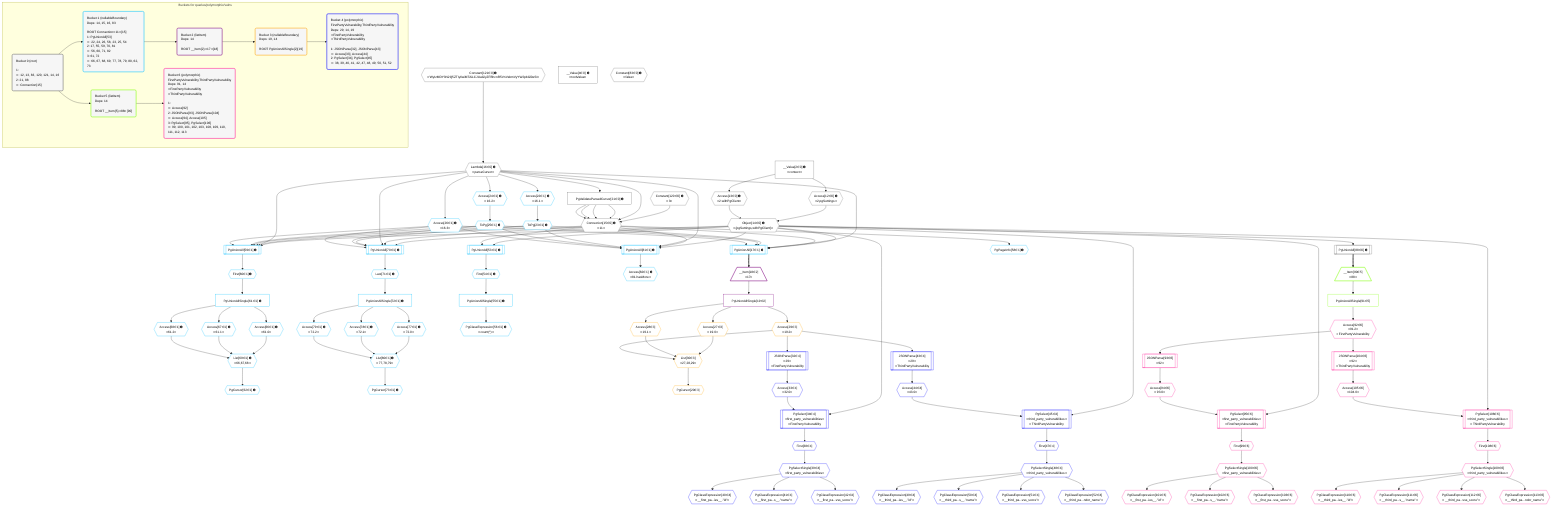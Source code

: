 %%{init: {'themeVariables': { 'fontSize': '12px'}}}%%
graph TD
    classDef path fill:#eee,stroke:#000,color:#000
    classDef plan fill:#fff,stroke-width:1px,color:#000
    classDef itemplan fill:#fff,stroke-width:2px,color:#000
    classDef unbatchedplan fill:#dff,stroke-width:1px,color:#000
    classDef sideeffectplan fill:#fcc,stroke-width:2px,color:#000
    classDef bucket fill:#f6f6f6,color:#000,stroke-width:2px,text-align:left


    %% plan dependencies
    Connection15{{"Connection[15∈0] ➊<br />ᐸ11ᐳ"}}:::plan
    Constant120{{"Constant[120∈0] ➊<br />ᐸ3ᐳ"}}:::plan
    Lambda16{{"Lambda[16∈0] ➊<br />ᐸparseCursorᐳ"}}:::plan
    PgValidateParsedCursor21["PgValidateParsedCursor[21∈0] ➊"]:::plan
    Constant120 & Lambda16 & PgValidateParsedCursor21 & PgValidateParsedCursor21 & PgValidateParsedCursor21 & PgValidateParsedCursor21 --> Connection15
    Object14{{"Object[14∈0] ➊<br />ᐸ{pgSettings,withPgClient}ᐳ"}}:::plan
    Access12{{"Access[12∈0] ➊<br />ᐸ2.pgSettingsᐳ"}}:::plan
    Access13{{"Access[13∈0] ➊<br />ᐸ2.withPgClientᐳ"}}:::plan
    Access12 & Access13 --> Object14
    __Value2["__Value[2∈0] ➊<br />ᐸcontextᐳ"]:::plan
    __Value2 --> Access12
    __Value2 --> Access13
    Constant121{{"Constant[121∈0] ➊<br />ᐸ'WyIzMDY3N2Q5ZTIyIiwiMTAiLCJUaGlyZFBhcnR5VnVsbmVyYWJpbGl0eSIᐳ"}}:::plan
    Constant121 --> Lambda16
    Lambda16 --> PgValidateParsedCursor21
    PgUnionAll88[["PgUnionAll[88∈0] ➊"]]:::plan
    Object14 --> PgUnionAll88
    __Value4["__Value[4∈0] ➊<br />ᐸrootValueᐳ"]:::plan
    Constant83{{"Constant[83∈0] ➊<br />ᐸfalseᐳ"}}:::plan
    PgUnionAll17[["PgUnionAll[17∈1] ➊"]]:::plan
    ToPg23{{"ToPg[23∈1] ➊"}}:::plan
    ToPg25{{"ToPg[25∈1] ➊"}}:::plan
    Access26{{"Access[26∈1] ➊<br />ᐸ16.3ᐳ"}}:::plan
    Object14 & Connection15 & Lambda16 & ToPg23 & ToPg25 & Access26 --> PgUnionAll17
    PgUnionAll59[["PgUnionAll[59∈1] ➊"]]:::plan
    Object14 & Connection15 & Lambda16 & ToPg23 & ToPg25 & Access26 --> PgUnionAll59
    PgUnionAll70[["PgUnionAll[70∈1] ➊"]]:::plan
    Object14 & Connection15 & Lambda16 & ToPg23 & ToPg25 & Access26 --> PgUnionAll70
    PgUnionAll81[["PgUnionAll[81∈1] ➊"]]:::plan
    Object14 & Connection15 & Lambda16 & ToPg23 & ToPg25 & Access26 --> PgUnionAll81
    List69{{"List[69∈1] ➊<br />ᐸ66,67,68ᐳ"}}:::plan
    Access66{{"Access[66∈1] ➊<br />ᐸ61.0ᐳ"}}:::plan
    Access67{{"Access[67∈1] ➊<br />ᐸ61.1ᐳ"}}:::plan
    Access68{{"Access[68∈1] ➊<br />ᐸ61.2ᐳ"}}:::plan
    Access66 & Access67 & Access68 --> List69
    List80{{"List[80∈1] ➊<br />ᐸ77,78,79ᐳ"}}:::plan
    Access77{{"Access[77∈1] ➊<br />ᐸ72.0ᐳ"}}:::plan
    Access78{{"Access[78∈1] ➊<br />ᐸ72.1ᐳ"}}:::plan
    Access79{{"Access[79∈1] ➊<br />ᐸ72.2ᐳ"}}:::plan
    Access77 & Access78 & Access79 --> List80
    PgUnionAll53[["PgUnionAll[53∈1] ➊"]]:::plan
    Object14 & Connection15 --> PgUnionAll53
    Access22{{"Access[22∈1] ➊<br />ᐸ16.1ᐳ"}}:::plan
    Lambda16 --> Access22
    Access22 --> ToPg23
    Access24{{"Access[24∈1] ➊<br />ᐸ16.2ᐳ"}}:::plan
    Lambda16 --> Access24
    Access24 --> ToPg25
    Lambda16 --> Access26
    First54{{"First[54∈1] ➊"}}:::plan
    PgUnionAll53 --> First54
    PgUnionAllSingle55["PgUnionAllSingle[55∈1] ➊"]:::plan
    First54 --> PgUnionAllSingle55
    PgClassExpression56{{"PgClassExpression[56∈1] ➊<br />ᐸcount(*)ᐳ"}}:::plan
    PgUnionAllSingle55 --> PgClassExpression56
    PgPageInfo58{{"PgPageInfo[58∈1] ➊"}}:::plan
    Connection15 --> PgPageInfo58
    First60{{"First[60∈1] ➊"}}:::plan
    PgUnionAll59 --> First60
    PgUnionAllSingle61["PgUnionAllSingle[61∈1] ➊"]:::plan
    First60 --> PgUnionAllSingle61
    PgCursor62{{"PgCursor[62∈1] ➊"}}:::plan
    List69 --> PgCursor62
    PgUnionAllSingle61 --> Access66
    PgUnionAllSingle61 --> Access67
    PgUnionAllSingle61 --> Access68
    Last71{{"Last[71∈1] ➊"}}:::plan
    PgUnionAll70 --> Last71
    PgUnionAllSingle72["PgUnionAllSingle[72∈1] ➊"]:::plan
    Last71 --> PgUnionAllSingle72
    PgCursor73{{"PgCursor[73∈1] ➊"}}:::plan
    List80 --> PgCursor73
    PgUnionAllSingle72 --> Access77
    PgUnionAllSingle72 --> Access78
    PgUnionAllSingle72 --> Access79
    Access82{{"Access[82∈1] ➊<br />ᐸ81.hasMoreᐳ"}}:::plan
    PgUnionAll81 --> Access82
    __Item18[/"__Item[18∈2]<br />ᐸ17ᐳ"\]:::itemplan
    PgUnionAll17 ==> __Item18
    PgUnionAllSingle19["PgUnionAllSingle[19∈2]"]:::plan
    __Item18 --> PgUnionAllSingle19
    List30{{"List[30∈3]<br />ᐸ27,28,29ᐳ"}}:::plan
    Access27{{"Access[27∈3]<br />ᐸ19.0ᐳ"}}:::plan
    Access28{{"Access[28∈3]<br />ᐸ19.1ᐳ"}}:::plan
    Access29{{"Access[29∈3]<br />ᐸ19.2ᐳ"}}:::plan
    Access27 & Access28 & Access29 --> List30
    PgCursor20{{"PgCursor[20∈3]"}}:::plan
    List30 --> PgCursor20
    PgUnionAllSingle19 --> Access27
    PgUnionAllSingle19 --> Access28
    PgUnionAllSingle19 --> Access29
    PgSelect34[["PgSelect[34∈4]<br />ᐸfirst_party_vulnerabilitiesᐳ<br />ᐳFirstPartyVulnerability"]]:::plan
    Access33{{"Access[33∈4]<br />ᐸ32.0ᐳ"}}:::plan
    Object14 & Access33 --> PgSelect34
    PgSelect45[["PgSelect[45∈4]<br />ᐸthird_party_vulnerabilitiesᐳ<br />ᐳThirdPartyVulnerability"]]:::plan
    Access44{{"Access[44∈4]<br />ᐸ43.0ᐳ"}}:::plan
    Object14 & Access44 --> PgSelect45
    JSONParse32[["JSONParse[32∈4]<br />ᐸ29ᐳ<br />ᐳFirstPartyVulnerability"]]:::plan
    Access29 --> JSONParse32
    JSONParse32 --> Access33
    First38{{"First[38∈4]"}}:::plan
    PgSelect34 --> First38
    PgSelectSingle39{{"PgSelectSingle[39∈4]<br />ᐸfirst_party_vulnerabilitiesᐳ"}}:::plan
    First38 --> PgSelectSingle39
    PgClassExpression40{{"PgClassExpression[40∈4]<br />ᐸ__first_pa...ies__.”id”ᐳ"}}:::plan
    PgSelectSingle39 --> PgClassExpression40
    PgClassExpression41{{"PgClassExpression[41∈4]<br />ᐸ__first_pa...s__.”name”ᐳ"}}:::plan
    PgSelectSingle39 --> PgClassExpression41
    PgClassExpression42{{"PgClassExpression[42∈4]<br />ᐸ__first_pa...vss_score”ᐳ"}}:::plan
    PgSelectSingle39 --> PgClassExpression42
    JSONParse43[["JSONParse[43∈4]<br />ᐸ29ᐳ<br />ᐳThirdPartyVulnerability"]]:::plan
    Access29 --> JSONParse43
    JSONParse43 --> Access44
    First47{{"First[47∈4]"}}:::plan
    PgSelect45 --> First47
    PgSelectSingle48{{"PgSelectSingle[48∈4]<br />ᐸthird_party_vulnerabilitiesᐳ"}}:::plan
    First47 --> PgSelectSingle48
    PgClassExpression49{{"PgClassExpression[49∈4]<br />ᐸ__third_pa...ies__.”id”ᐳ"}}:::plan
    PgSelectSingle48 --> PgClassExpression49
    PgClassExpression50{{"PgClassExpression[50∈4]<br />ᐸ__third_pa...s__.”name”ᐳ"}}:::plan
    PgSelectSingle48 --> PgClassExpression50
    PgClassExpression51{{"PgClassExpression[51∈4]<br />ᐸ__third_pa...vss_score”ᐳ"}}:::plan
    PgSelectSingle48 --> PgClassExpression51
    PgClassExpression52{{"PgClassExpression[52∈4]<br />ᐸ__third_pa...ndor_name”ᐳ"}}:::plan
    PgSelectSingle48 --> PgClassExpression52
    __Item90[/"__Item[90∈5]<br />ᐸ88ᐳ"\]:::itemplan
    PgUnionAll88 ==> __Item90
    PgUnionAllSingle91["PgUnionAllSingle[91∈5]"]:::plan
    __Item90 --> PgUnionAllSingle91
    PgSelect95[["PgSelect[95∈6]<br />ᐸfirst_party_vulnerabilitiesᐳ<br />ᐳFirstPartyVulnerability"]]:::plan
    Access94{{"Access[94∈6]<br />ᐸ93.0ᐳ"}}:::plan
    Object14 & Access94 --> PgSelect95
    PgSelect106[["PgSelect[106∈6]<br />ᐸthird_party_vulnerabilitiesᐳ<br />ᐳThirdPartyVulnerability"]]:::plan
    Access105{{"Access[105∈6]<br />ᐸ104.0ᐳ"}}:::plan
    Object14 & Access105 --> PgSelect106
    Access92{{"Access[92∈6]<br />ᐸ91.2ᐳ<br />ᐳFirstPartyVulnerability"}}:::plan
    PgUnionAllSingle91 --> Access92
    JSONParse93[["JSONParse[93∈6]<br />ᐸ92ᐳ"]]:::plan
    Access92 --> JSONParse93
    JSONParse93 --> Access94
    First99{{"First[99∈6]"}}:::plan
    PgSelect95 --> First99
    PgSelectSingle100{{"PgSelectSingle[100∈6]<br />ᐸfirst_party_vulnerabilitiesᐳ"}}:::plan
    First99 --> PgSelectSingle100
    PgClassExpression101{{"PgClassExpression[101∈6]<br />ᐸ__first_pa...ies__.”id”ᐳ"}}:::plan
    PgSelectSingle100 --> PgClassExpression101
    PgClassExpression102{{"PgClassExpression[102∈6]<br />ᐸ__first_pa...s__.”name”ᐳ"}}:::plan
    PgSelectSingle100 --> PgClassExpression102
    PgClassExpression103{{"PgClassExpression[103∈6]<br />ᐸ__first_pa...vss_score”ᐳ"}}:::plan
    PgSelectSingle100 --> PgClassExpression103
    JSONParse104[["JSONParse[104∈6]<br />ᐸ92ᐳ<br />ᐳThirdPartyVulnerability"]]:::plan
    Access92 --> JSONParse104
    JSONParse104 --> Access105
    First108{{"First[108∈6]"}}:::plan
    PgSelect106 --> First108
    PgSelectSingle109{{"PgSelectSingle[109∈6]<br />ᐸthird_party_vulnerabilitiesᐳ"}}:::plan
    First108 --> PgSelectSingle109
    PgClassExpression110{{"PgClassExpression[110∈6]<br />ᐸ__third_pa...ies__.”id”ᐳ"}}:::plan
    PgSelectSingle109 --> PgClassExpression110
    PgClassExpression111{{"PgClassExpression[111∈6]<br />ᐸ__third_pa...s__.”name”ᐳ"}}:::plan
    PgSelectSingle109 --> PgClassExpression111
    PgClassExpression112{{"PgClassExpression[112∈6]<br />ᐸ__third_pa...vss_score”ᐳ"}}:::plan
    PgSelectSingle109 --> PgClassExpression112
    PgClassExpression113{{"PgClassExpression[113∈6]<br />ᐸ__third_pa...ndor_name”ᐳ"}}:::plan
    PgSelectSingle109 --> PgClassExpression113

    %% define steps

    subgraph "Buckets for queries/polymorphic/vulns"
    Bucket0("Bucket 0 (root)<br /><br />1: <br />ᐳ: 12, 13, 83, 120, 121, 14, 16<br />2: 21, 88<br />ᐳ: Connection[15]"):::bucket
    classDef bucket0 stroke:#696969
    class Bucket0,__Value2,__Value4,Access12,Access13,Object14,Connection15,Lambda16,PgValidateParsedCursor21,Constant83,PgUnionAll88,Constant120,Constant121 bucket0
    Bucket1("Bucket 1 (nullableBoundary)<br />Deps: 14, 15, 16, 83<br /><br />ROOT Connectionᐸ11ᐳ[15]<br />1: PgUnionAll[53]<br />ᐳ: 22, 24, 26, 58, 23, 25, 54<br />2: 17, 55, 59, 70, 81<br />ᐳ: 56, 60, 71, 82<br />3: 61, 72<br />ᐳ: 66, 67, 68, 69, 77, 78, 79, 80, 62, 73"):::bucket
    classDef bucket1 stroke:#00bfff
    class Bucket1,PgUnionAll17,Access22,ToPg23,Access24,ToPg25,Access26,PgUnionAll53,First54,PgUnionAllSingle55,PgClassExpression56,PgPageInfo58,PgUnionAll59,First60,PgUnionAllSingle61,PgCursor62,Access66,Access67,Access68,List69,PgUnionAll70,Last71,PgUnionAllSingle72,PgCursor73,Access77,Access78,Access79,List80,PgUnionAll81,Access82 bucket1
    Bucket2("Bucket 2 (listItem)<br />Deps: 14<br /><br />ROOT __Item{2}ᐸ17ᐳ[18]"):::bucket
    classDef bucket2 stroke:#7f007f
    class Bucket2,__Item18,PgUnionAllSingle19 bucket2
    Bucket3("Bucket 3 (nullableBoundary)<br />Deps: 19, 14<br /><br />ROOT PgUnionAllSingle{2}[19]"):::bucket
    classDef bucket3 stroke:#ffa500
    class Bucket3,PgCursor20,Access27,Access28,Access29,List30 bucket3
    Bucket4("Bucket 4 (polymorphic)<br />FirstPartyVulnerability,ThirdPartyVulnerability<br />Deps: 29, 14, 19<br />ᐳFirstPartyVulnerability<br />ᐳThirdPartyVulnerability<br /><br />1: JSONParse[32], JSONParse[43]<br />ᐳ: Access[33], Access[44]<br />2: PgSelect[34], PgSelect[45]<br />ᐳ: 38, 39, 40, 41, 42, 47, 48, 49, 50, 51, 52"):::bucket
    classDef bucket4 stroke:#0000ff
    class Bucket4,JSONParse32,Access33,PgSelect34,First38,PgSelectSingle39,PgClassExpression40,PgClassExpression41,PgClassExpression42,JSONParse43,Access44,PgSelect45,First47,PgSelectSingle48,PgClassExpression49,PgClassExpression50,PgClassExpression51,PgClassExpression52 bucket4
    Bucket5("Bucket 5 (listItem)<br />Deps: 14<br /><br />ROOT __Item{5}ᐸ88ᐳ[90]"):::bucket
    classDef bucket5 stroke:#7fff00
    class Bucket5,__Item90,PgUnionAllSingle91 bucket5
    Bucket6("Bucket 6 (polymorphic)<br />FirstPartyVulnerability,ThirdPartyVulnerability<br />Deps: 91, 14<br />ᐳFirstPartyVulnerability<br />ᐳThirdPartyVulnerability<br /><br />1: <br />ᐳ: Access[92]<br />2: JSONParse[93], JSONParse[104]<br />ᐳ: Access[94], Access[105]<br />3: PgSelect[95], PgSelect[106]<br />ᐳ: 99, 100, 101, 102, 103, 108, 109, 110, 111, 112, 113"):::bucket
    classDef bucket6 stroke:#ff1493
    class Bucket6,Access92,JSONParse93,Access94,PgSelect95,First99,PgSelectSingle100,PgClassExpression101,PgClassExpression102,PgClassExpression103,JSONParse104,Access105,PgSelect106,First108,PgSelectSingle109,PgClassExpression110,PgClassExpression111,PgClassExpression112,PgClassExpression113 bucket6
    Bucket0 --> Bucket1 & Bucket5
    Bucket1 --> Bucket2
    Bucket2 --> Bucket3
    Bucket3 --> Bucket4
    Bucket5 --> Bucket6
    end
